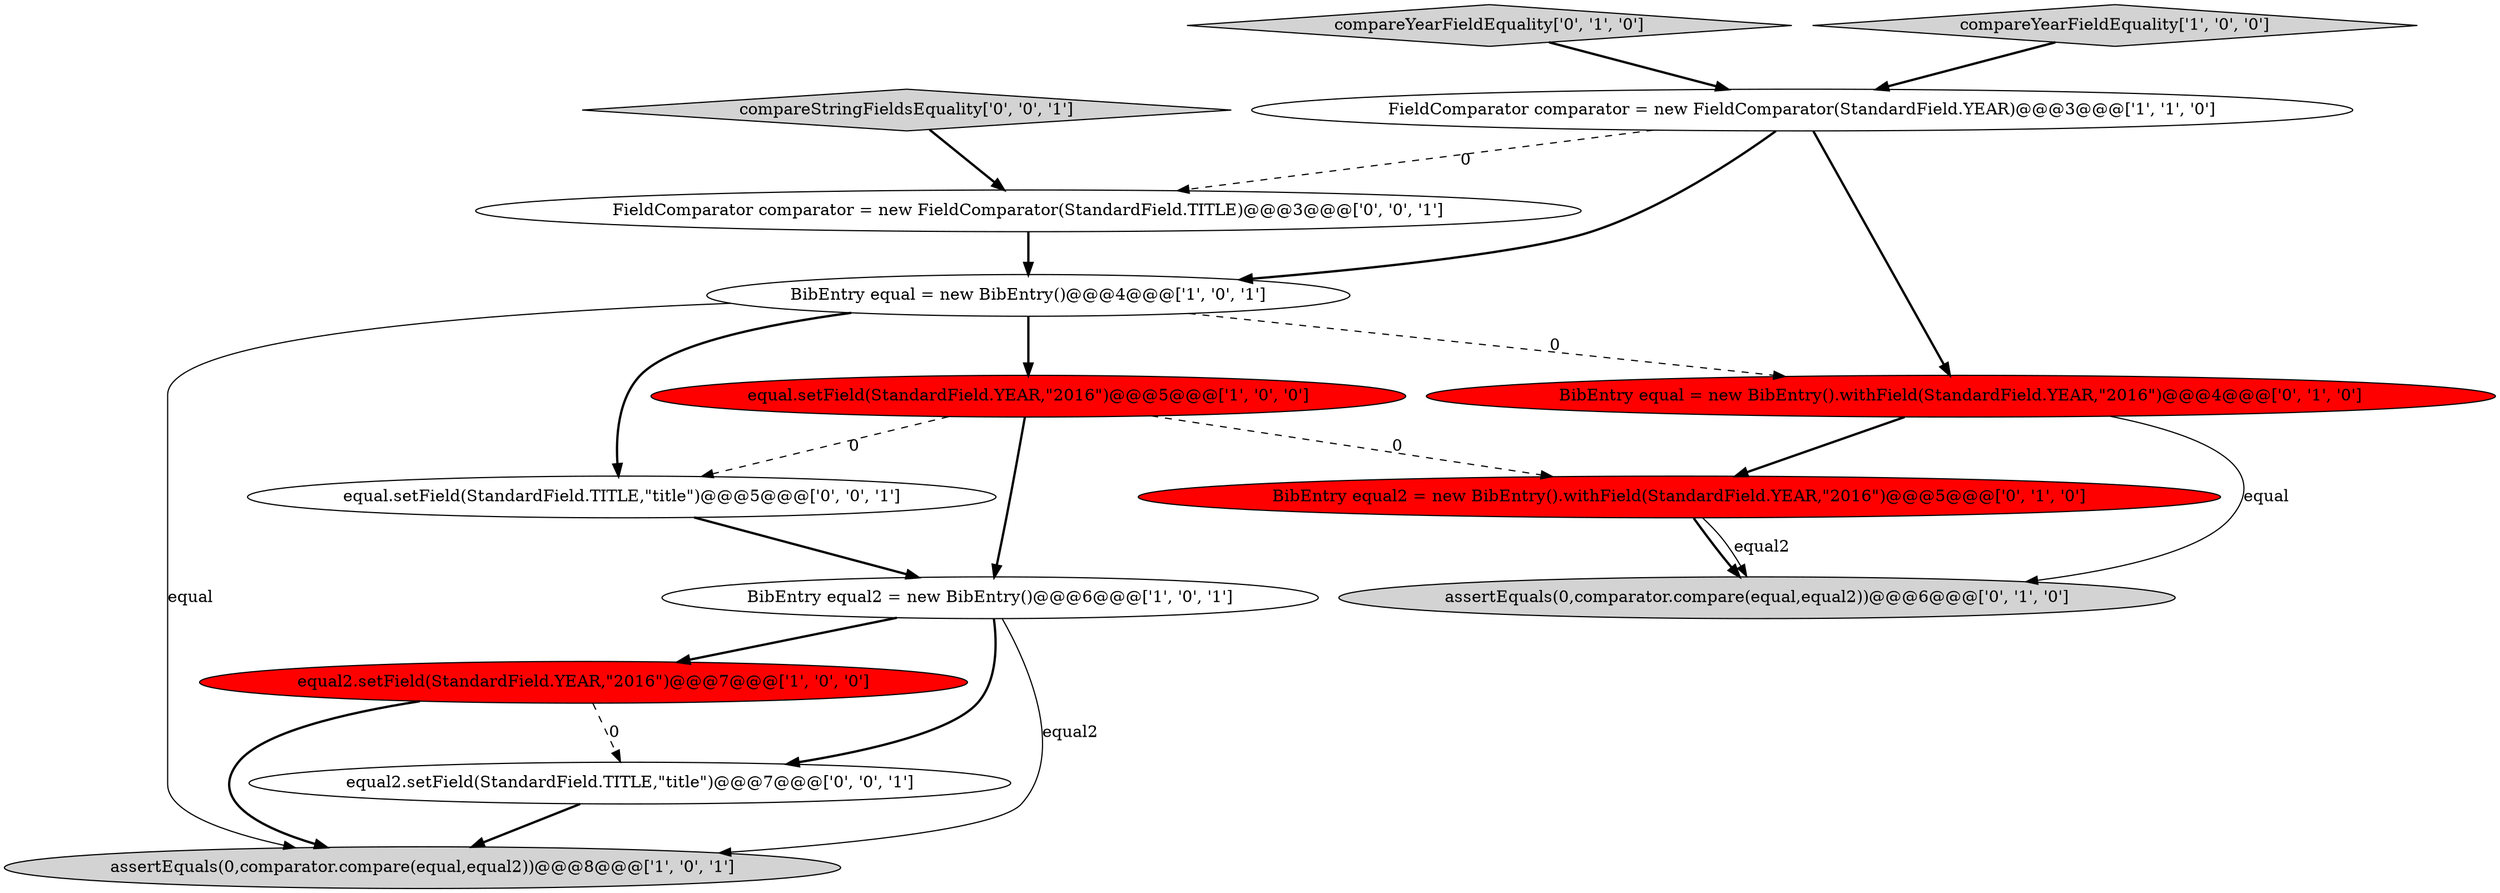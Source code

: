 digraph {
5 [style = filled, label = "BibEntry equal2 = new BibEntry()@@@6@@@['1', '0', '1']", fillcolor = white, shape = ellipse image = "AAA0AAABBB1BBB"];
8 [style = filled, label = "assertEquals(0,comparator.compare(equal,equal2))@@@6@@@['0', '1', '0']", fillcolor = lightgray, shape = ellipse image = "AAA0AAABBB2BBB"];
0 [style = filled, label = "FieldComparator comparator = new FieldComparator(StandardField.YEAR)@@@3@@@['1', '1', '0']", fillcolor = white, shape = ellipse image = "AAA0AAABBB1BBB"];
6 [style = filled, label = "equal2.setField(StandardField.YEAR,\"2016\")@@@7@@@['1', '0', '0']", fillcolor = red, shape = ellipse image = "AAA1AAABBB1BBB"];
4 [style = filled, label = "BibEntry equal = new BibEntry()@@@4@@@['1', '0', '1']", fillcolor = white, shape = ellipse image = "AAA0AAABBB1BBB"];
12 [style = filled, label = "compareStringFieldsEquality['0', '0', '1']", fillcolor = lightgray, shape = diamond image = "AAA0AAABBB3BBB"];
2 [style = filled, label = "assertEquals(0,comparator.compare(equal,equal2))@@@8@@@['1', '0', '1']", fillcolor = lightgray, shape = ellipse image = "AAA0AAABBB1BBB"];
7 [style = filled, label = "compareYearFieldEquality['0', '1', '0']", fillcolor = lightgray, shape = diamond image = "AAA0AAABBB2BBB"];
11 [style = filled, label = "equal2.setField(StandardField.TITLE,\"title\")@@@7@@@['0', '0', '1']", fillcolor = white, shape = ellipse image = "AAA0AAABBB3BBB"];
10 [style = filled, label = "BibEntry equal2 = new BibEntry().withField(StandardField.YEAR,\"2016\")@@@5@@@['0', '1', '0']", fillcolor = red, shape = ellipse image = "AAA1AAABBB2BBB"];
3 [style = filled, label = "equal.setField(StandardField.YEAR,\"2016\")@@@5@@@['1', '0', '0']", fillcolor = red, shape = ellipse image = "AAA1AAABBB1BBB"];
14 [style = filled, label = "equal.setField(StandardField.TITLE,\"title\")@@@5@@@['0', '0', '1']", fillcolor = white, shape = ellipse image = "AAA0AAABBB3BBB"];
1 [style = filled, label = "compareYearFieldEquality['1', '0', '0']", fillcolor = lightgray, shape = diamond image = "AAA0AAABBB1BBB"];
13 [style = filled, label = "FieldComparator comparator = new FieldComparator(StandardField.TITLE)@@@3@@@['0', '0', '1']", fillcolor = white, shape = ellipse image = "AAA0AAABBB3BBB"];
9 [style = filled, label = "BibEntry equal = new BibEntry().withField(StandardField.YEAR,\"2016\")@@@4@@@['0', '1', '0']", fillcolor = red, shape = ellipse image = "AAA1AAABBB2BBB"];
4->3 [style = bold, label=""];
0->9 [style = bold, label=""];
4->14 [style = bold, label=""];
5->2 [style = solid, label="equal2"];
6->11 [style = dashed, label="0"];
7->0 [style = bold, label=""];
1->0 [style = bold, label=""];
9->10 [style = bold, label=""];
11->2 [style = bold, label=""];
9->8 [style = solid, label="equal"];
6->2 [style = bold, label=""];
12->13 [style = bold, label=""];
4->9 [style = dashed, label="0"];
3->5 [style = bold, label=""];
5->6 [style = bold, label=""];
10->8 [style = bold, label=""];
0->4 [style = bold, label=""];
4->2 [style = solid, label="equal"];
10->8 [style = solid, label="equal2"];
0->13 [style = dashed, label="0"];
5->11 [style = bold, label=""];
3->10 [style = dashed, label="0"];
3->14 [style = dashed, label="0"];
14->5 [style = bold, label=""];
13->4 [style = bold, label=""];
}

